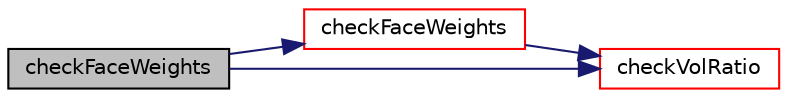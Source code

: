 digraph "checkFaceWeights"
{
  bgcolor="transparent";
  edge [fontname="Helvetica",fontsize="10",labelfontname="Helvetica",labelfontsize="10"];
  node [fontname="Helvetica",fontsize="10",shape=record];
  rankdir="LR";
  Node1 [label="checkFaceWeights",height=0.2,width=0.4,color="black", fillcolor="grey75", style="filled", fontcolor="black"];
  Node1 -> Node2 [color="midnightblue",fontsize="10",style="solid",fontname="Helvetica"];
  Node2 [label="checkFaceWeights",height=0.2,width=0.4,color="red",URL="$a01959.html#a6dbbfaac834107f888c95c13272d8d8a",tooltip="Interpolation weights (0.5 for regular mesh) "];
  Node2 -> Node3 [color="midnightblue",fontsize="10",style="solid",fontname="Helvetica"];
  Node3 [label="checkVolRatio",height=0.2,width=0.4,color="red",URL="$a01959.html#aa63d73334ea3f55a0fd59896924c6eb5",tooltip="Cell volume ratio of neighbouring cells (1 for regular mesh) "];
  Node1 -> Node3 [color="midnightblue",fontsize="10",style="solid",fontname="Helvetica"];
}
